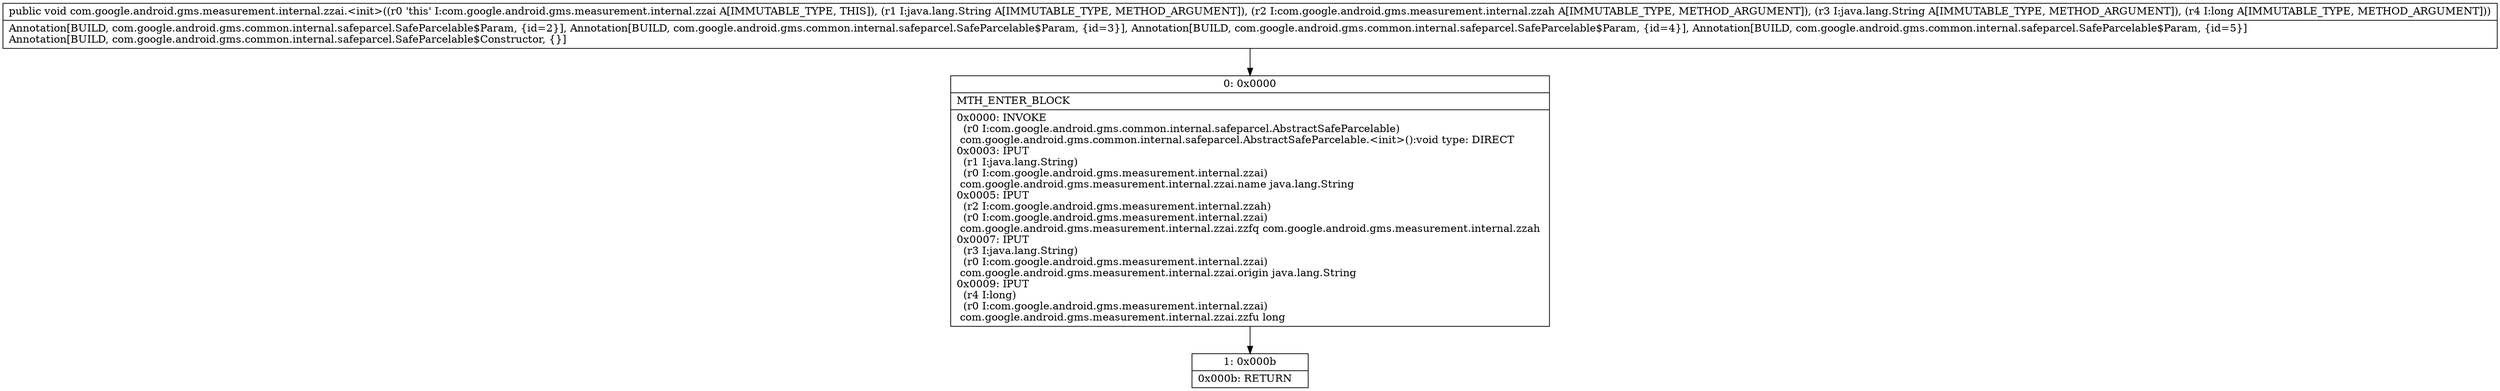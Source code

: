 digraph "CFG forcom.google.android.gms.measurement.internal.zzai.\<init\>(Ljava\/lang\/String;Lcom\/google\/android\/gms\/measurement\/internal\/zzah;Ljava\/lang\/String;J)V" {
Node_0 [shape=record,label="{0\:\ 0x0000|MTH_ENTER_BLOCK\l|0x0000: INVOKE  \l  (r0 I:com.google.android.gms.common.internal.safeparcel.AbstractSafeParcelable)\l com.google.android.gms.common.internal.safeparcel.AbstractSafeParcelable.\<init\>():void type: DIRECT \l0x0003: IPUT  \l  (r1 I:java.lang.String)\l  (r0 I:com.google.android.gms.measurement.internal.zzai)\l com.google.android.gms.measurement.internal.zzai.name java.lang.String \l0x0005: IPUT  \l  (r2 I:com.google.android.gms.measurement.internal.zzah)\l  (r0 I:com.google.android.gms.measurement.internal.zzai)\l com.google.android.gms.measurement.internal.zzai.zzfq com.google.android.gms.measurement.internal.zzah \l0x0007: IPUT  \l  (r3 I:java.lang.String)\l  (r0 I:com.google.android.gms.measurement.internal.zzai)\l com.google.android.gms.measurement.internal.zzai.origin java.lang.String \l0x0009: IPUT  \l  (r4 I:long)\l  (r0 I:com.google.android.gms.measurement.internal.zzai)\l com.google.android.gms.measurement.internal.zzai.zzfu long \l}"];
Node_1 [shape=record,label="{1\:\ 0x000b|0x000b: RETURN   \l}"];
MethodNode[shape=record,label="{public void com.google.android.gms.measurement.internal.zzai.\<init\>((r0 'this' I:com.google.android.gms.measurement.internal.zzai A[IMMUTABLE_TYPE, THIS]), (r1 I:java.lang.String A[IMMUTABLE_TYPE, METHOD_ARGUMENT]), (r2 I:com.google.android.gms.measurement.internal.zzah A[IMMUTABLE_TYPE, METHOD_ARGUMENT]), (r3 I:java.lang.String A[IMMUTABLE_TYPE, METHOD_ARGUMENT]), (r4 I:long A[IMMUTABLE_TYPE, METHOD_ARGUMENT]))  | Annotation[BUILD, com.google.android.gms.common.internal.safeparcel.SafeParcelable$Param, \{id=2\}], Annotation[BUILD, com.google.android.gms.common.internal.safeparcel.SafeParcelable$Param, \{id=3\}], Annotation[BUILD, com.google.android.gms.common.internal.safeparcel.SafeParcelable$Param, \{id=4\}], Annotation[BUILD, com.google.android.gms.common.internal.safeparcel.SafeParcelable$Param, \{id=5\}]\lAnnotation[BUILD, com.google.android.gms.common.internal.safeparcel.SafeParcelable$Constructor, \{\}]\l}"];
MethodNode -> Node_0;
Node_0 -> Node_1;
}

